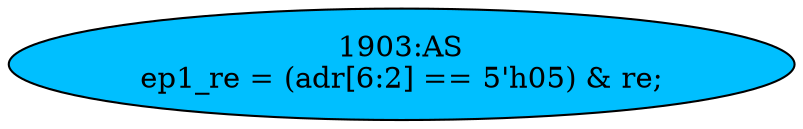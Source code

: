 strict digraph "" {
	node [label="\N"];
	"1903:AS"	 [ast="<pyverilog.vparser.ast.Assign object at 0x7f0a38ecff10>",
		def_var="['ep1_re']",
		fillcolor=deepskyblue,
		label="1903:AS
ep1_re = (adr[6:2] == 5'h05) & re;",
		statements="[]",
		style=filled,
		typ=Assign,
		use_var="['adr', 're']"];
}
